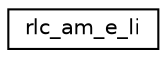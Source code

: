 digraph "Graphical Class Hierarchy"
{
 // LATEX_PDF_SIZE
  edge [fontname="Helvetica",fontsize="10",labelfontname="Helvetica",labelfontsize="10"];
  node [fontname="Helvetica",fontsize="10",shape=record];
  rankdir="LR";
  Node0 [label="rlc_am_e_li",height=0.2,width=0.4,color="black", fillcolor="white", style="filled",URL="$structrlc__am__e__li.html",tooltip=" "];
}

